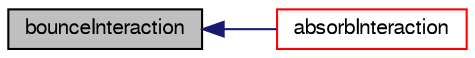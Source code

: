 digraph "bounceInteraction"
{
  bgcolor="transparent";
  edge [fontname="FreeSans",fontsize="10",labelfontname="FreeSans",labelfontsize="10"];
  node [fontname="FreeSans",fontsize="10",shape=record];
  rankdir="LR";
  Node836 [label="bounceInteraction",height=0.2,width=0.4,color="black", fillcolor="grey75", style="filled", fontcolor="black"];
  Node836 -> Node837 [dir="back",color="midnightblue",fontsize="10",style="solid",fontname="FreeSans"];
  Node837 [label="absorbInteraction",height=0.2,width=0.4,color="red",URL="$a24374.html#a5dd5643f32acb6c37d04d4a46455bd60",tooltip="Absorb parcel into film. "];
}
